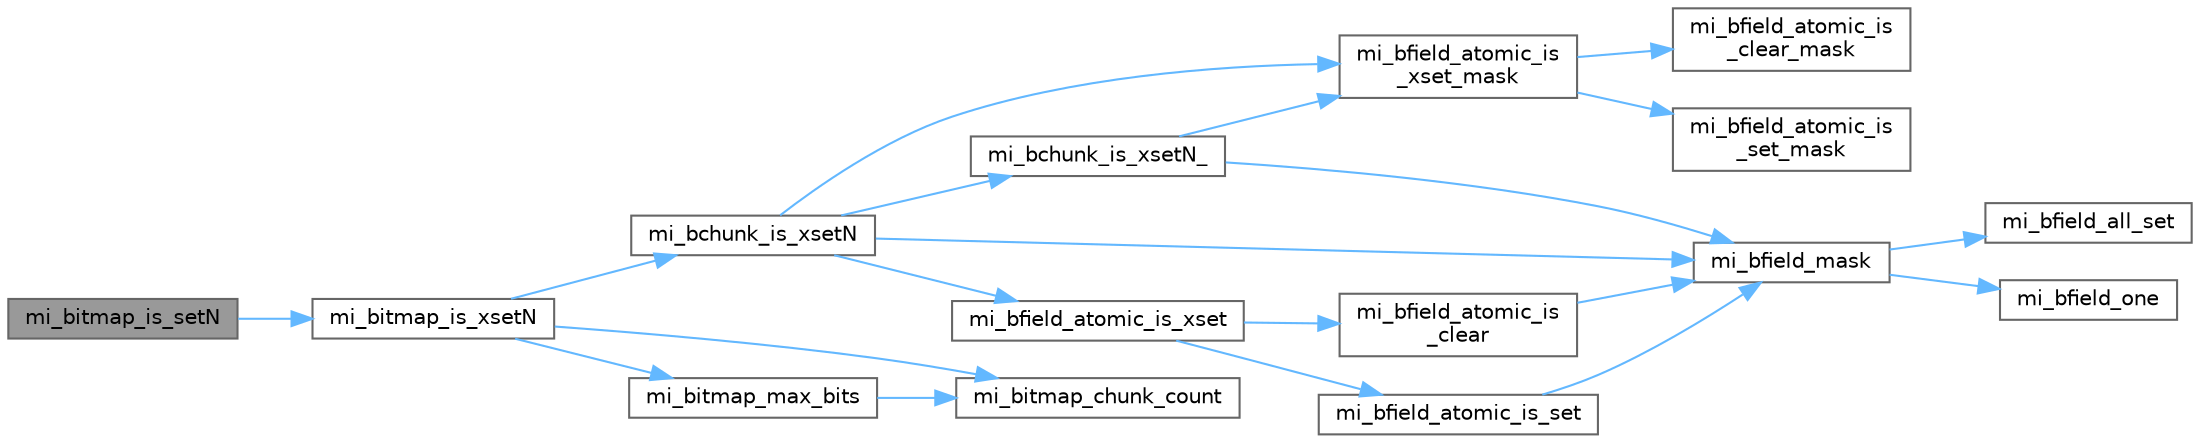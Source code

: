 digraph "mi_bitmap_is_setN"
{
 // LATEX_PDF_SIZE
  bgcolor="transparent";
  edge [fontname=Helvetica,fontsize=10,labelfontname=Helvetica,labelfontsize=10];
  node [fontname=Helvetica,fontsize=10,shape=box,height=0.2,width=0.4];
  rankdir="LR";
  Node1 [id="Node000001",label="mi_bitmap_is_setN",height=0.2,width=0.4,color="gray40", fillcolor="grey60", style="filled", fontcolor="black",tooltip=" "];
  Node1 -> Node2 [id="edge20_Node000001_Node000002",color="steelblue1",style="solid",tooltip=" "];
  Node2 [id="Node000002",label="mi_bitmap_is_xsetN",height=0.2,width=0.4,color="grey40", fillcolor="white", style="filled",URL="$bitmap_8c.html#adb22535bc9bc502a2e9f4f41e64972b2",tooltip=" "];
  Node2 -> Node3 [id="edge21_Node000002_Node000003",color="steelblue1",style="solid",tooltip=" "];
  Node3 [id="Node000003",label="mi_bchunk_is_xsetN",height=0.2,width=0.4,color="grey40", fillcolor="white", style="filled",URL="$bitmap_8c.html#ab0d208390523d5afdb78b6f0be816b2f",tooltip=" "];
  Node3 -> Node4 [id="edge22_Node000003_Node000004",color="steelblue1",style="solid",tooltip=" "];
  Node4 [id="Node000004",label="mi_bchunk_is_xsetN_",height=0.2,width=0.4,color="grey40", fillcolor="white", style="filled",URL="$bitmap_8c.html#a07385ebbb69ea290eefe819da4e74d3f",tooltip=" "];
  Node4 -> Node5 [id="edge23_Node000004_Node000005",color="steelblue1",style="solid",tooltip=" "];
  Node5 [id="Node000005",label="mi_bfield_atomic_is\l_xset_mask",height=0.2,width=0.4,color="grey40", fillcolor="white", style="filled",URL="$bitmap_8c.html#ac5d99a264e3b1e53dcb8303da5b75507",tooltip=" "];
  Node5 -> Node6 [id="edge24_Node000005_Node000006",color="steelblue1",style="solid",tooltip=" "];
  Node6 [id="Node000006",label="mi_bfield_atomic_is\l_clear_mask",height=0.2,width=0.4,color="grey40", fillcolor="white", style="filled",URL="$bitmap_8c.html#a9aecee19df069ccd6d48714a369514c5",tooltip=" "];
  Node5 -> Node7 [id="edge25_Node000005_Node000007",color="steelblue1",style="solid",tooltip=" "];
  Node7 [id="Node000007",label="mi_bfield_atomic_is\l_set_mask",height=0.2,width=0.4,color="grey40", fillcolor="white", style="filled",URL="$bitmap_8c.html#af01dc0a9a59e0bc965a9c660b3b128ff",tooltip=" "];
  Node4 -> Node8 [id="edge26_Node000004_Node000008",color="steelblue1",style="solid",tooltip=" "];
  Node8 [id="Node000008",label="mi_bfield_mask",height=0.2,width=0.4,color="grey40", fillcolor="white", style="filled",URL="$bitmap_8c.html#aa4d08980dc8daf4bb8b950a4d4a687ef",tooltip=" "];
  Node8 -> Node9 [id="edge27_Node000008_Node000009",color="steelblue1",style="solid",tooltip=" "];
  Node9 [id="Node000009",label="mi_bfield_all_set",height=0.2,width=0.4,color="grey40", fillcolor="white", style="filled",URL="$bitmap_8c.html#a68733ed030dc38eabe23102bf17fa86d",tooltip=" "];
  Node8 -> Node10 [id="edge28_Node000008_Node000010",color="steelblue1",style="solid",tooltip=" "];
  Node10 [id="Node000010",label="mi_bfield_one",height=0.2,width=0.4,color="grey40", fillcolor="white", style="filled",URL="$bitmap_8c.html#a8e898496b41e387ca00e77eff2cc364d",tooltip=" "];
  Node3 -> Node11 [id="edge29_Node000003_Node000011",color="steelblue1",style="solid",tooltip=" "];
  Node11 [id="Node000011",label="mi_bfield_atomic_is_xset",height=0.2,width=0.4,color="grey40", fillcolor="white", style="filled",URL="$bitmap_8c.html#a707f03eca576cefd148997912dc4759a",tooltip=" "];
  Node11 -> Node12 [id="edge30_Node000011_Node000012",color="steelblue1",style="solid",tooltip=" "];
  Node12 [id="Node000012",label="mi_bfield_atomic_is\l_clear",height=0.2,width=0.4,color="grey40", fillcolor="white", style="filled",URL="$bitmap_8c.html#a3390b1df276fa17aac13dcefae49f949",tooltip=" "];
  Node12 -> Node8 [id="edge31_Node000012_Node000008",color="steelblue1",style="solid",tooltip=" "];
  Node11 -> Node13 [id="edge32_Node000011_Node000013",color="steelblue1",style="solid",tooltip=" "];
  Node13 [id="Node000013",label="mi_bfield_atomic_is_set",height=0.2,width=0.4,color="grey40", fillcolor="white", style="filled",URL="$bitmap_8c.html#aba621efc222669e8ec2e92937b5c7312",tooltip=" "];
  Node13 -> Node8 [id="edge33_Node000013_Node000008",color="steelblue1",style="solid",tooltip=" "];
  Node3 -> Node5 [id="edge34_Node000003_Node000005",color="steelblue1",style="solid",tooltip=" "];
  Node3 -> Node8 [id="edge35_Node000003_Node000008",color="steelblue1",style="solid",tooltip=" "];
  Node2 -> Node14 [id="edge36_Node000002_Node000014",color="steelblue1",style="solid",tooltip=" "];
  Node14 [id="Node000014",label="mi_bitmap_chunk_count",height=0.2,width=0.4,color="grey40", fillcolor="white", style="filled",URL="$bitmap_8h.html#adbc04bcdad6dd6f18993c5ed4b92f2a4",tooltip=" "];
  Node2 -> Node15 [id="edge37_Node000002_Node000015",color="steelblue1",style="solid",tooltip=" "];
  Node15 [id="Node000015",label="mi_bitmap_max_bits",height=0.2,width=0.4,color="grey40", fillcolor="white", style="filled",URL="$bitmap_8h.html#ac65c5f63cedfbd7ef9c6dcbdf9d37a0f",tooltip=" "];
  Node15 -> Node14 [id="edge38_Node000015_Node000014",color="steelblue1",style="solid",tooltip=" "];
}
